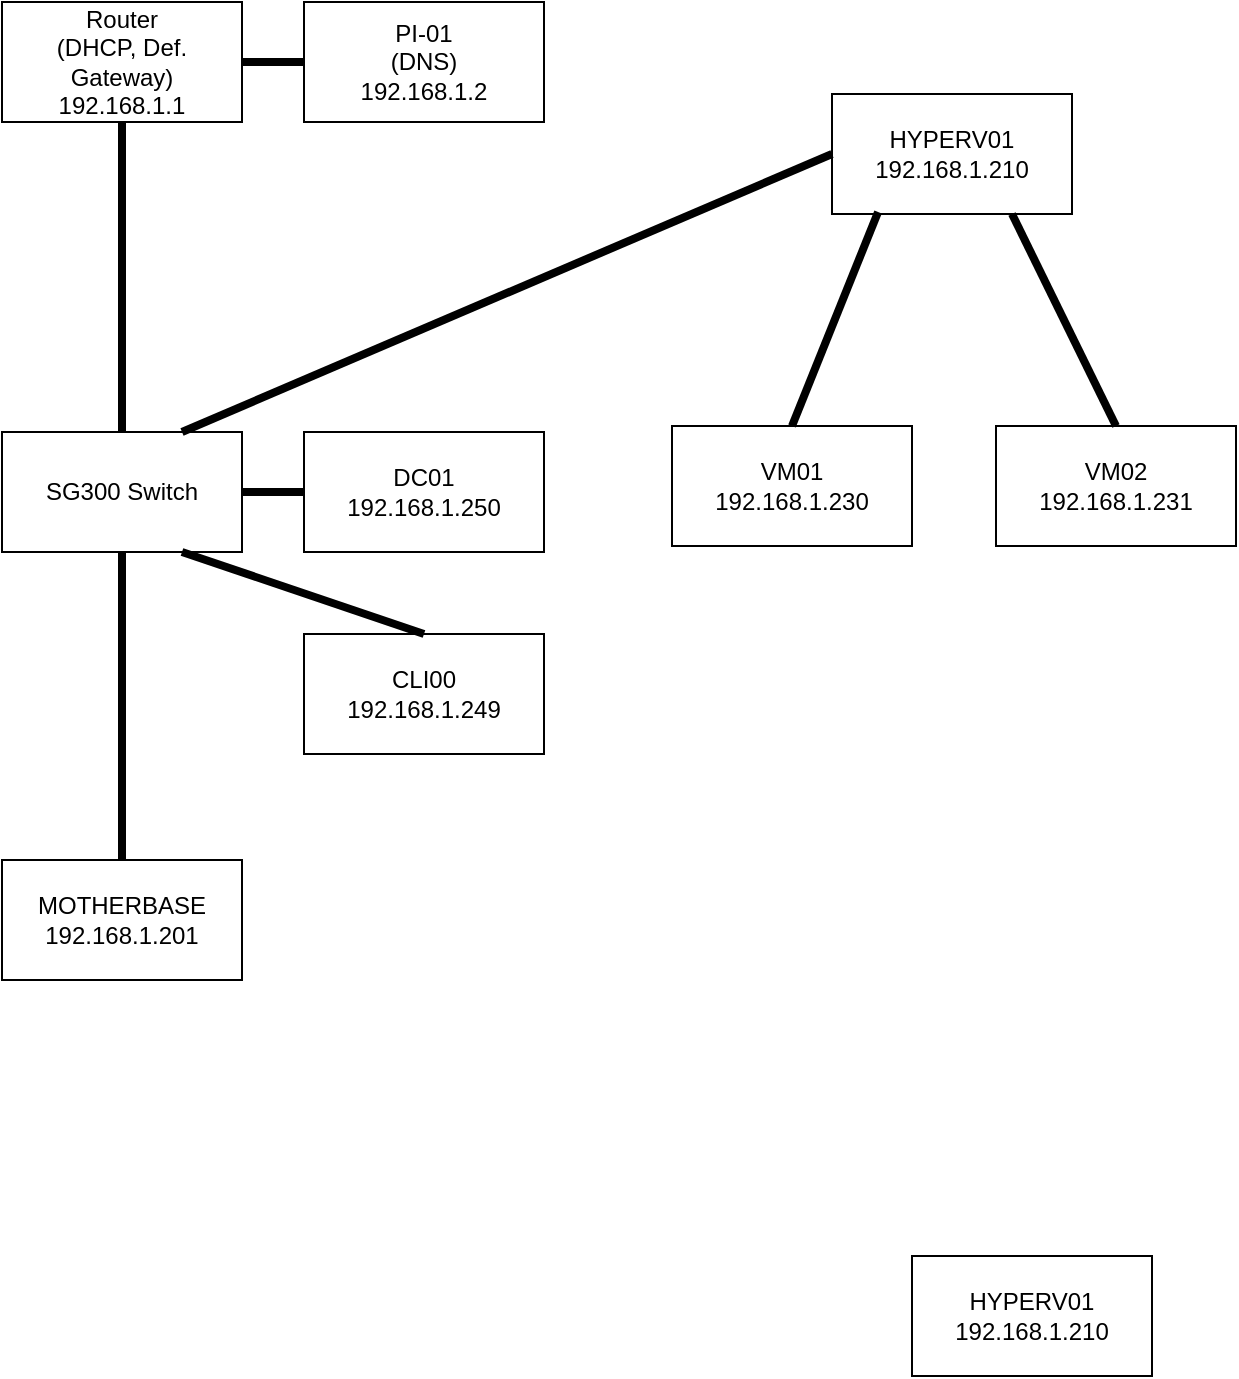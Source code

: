 <mxfile version="16.5.6" type="github">
  <diagram id="ZlZxUqYzVOOaiIdk32MT" name="Page-1">
    <mxGraphModel dx="2062" dy="1114" grid="0" gridSize="10" guides="1" tooltips="1" connect="1" arrows="1" fold="1" page="1" pageScale="1" pageWidth="1100" pageHeight="850" background="#FFFFFF" math="0" shadow="0">
      <root>
        <mxCell id="0" />
        <mxCell id="1" parent="0" />
        <mxCell id="ANL-hCPsoKpmKgOoN3uh-2" value="" style="group" vertex="1" connectable="0" parent="1">
          <mxGeometry x="428" y="120" width="358" height="330" as="geometry" />
        </mxCell>
        <mxCell id="BoPHo_X-6VkHfOXLUw6e-5" value="" style="group" parent="ANL-hCPsoKpmKgOoN3uh-2" vertex="1" connectable="0">
          <mxGeometry x="42" width="316" height="330" as="geometry" />
        </mxCell>
        <mxCell id="ANL-hCPsoKpmKgOoN3uh-9" value="" style="group" vertex="1" connectable="0" parent="BoPHo_X-6VkHfOXLUw6e-5">
          <mxGeometry x="-58" y="135" width="269" height="63" as="geometry" />
        </mxCell>
        <mxCell id="BoPHo_X-6VkHfOXLUw6e-2" value="SG300 Switch" style="rounded=0;whiteSpace=wrap;html=1;fontFamily=Helvetica;" parent="ANL-hCPsoKpmKgOoN3uh-9" vertex="1">
          <mxGeometry width="120" height="60" as="geometry" />
        </mxCell>
        <mxCell id="BoPHo_X-6VkHfOXLUw6e-8" value="DC01&lt;br&gt;192.168.1.250" style="rounded=0;whiteSpace=wrap;html=1;fontFamily=Helvetica;" parent="BoPHo_X-6VkHfOXLUw6e-5" vertex="1">
          <mxGeometry x="93" y="135" width="120" height="60" as="geometry" />
        </mxCell>
        <mxCell id="BoPHo_X-6VkHfOXLUw6e-10" value="" style="endArrow=none;html=1;rounded=0;fontFamily=Helvetica;strokeWidth=4;exitX=1;exitY=0.5;exitDx=0;exitDy=0;entryX=0;entryY=0.5;entryDx=0;entryDy=0;" parent="BoPHo_X-6VkHfOXLUw6e-5" source="BoPHo_X-6VkHfOXLUw6e-2" target="BoPHo_X-6VkHfOXLUw6e-8" edge="1">
          <mxGeometry width="50" height="50" relative="1" as="geometry">
            <mxPoint x="70" y="250" as="sourcePoint" />
            <mxPoint x="70" y="280" as="targetPoint" />
          </mxGeometry>
        </mxCell>
        <mxCell id="ANL-hCPsoKpmKgOoN3uh-6" value="CLI00&lt;br&gt;192.168.1.249" style="rounded=0;whiteSpace=wrap;html=1;fontFamily=Helvetica;" vertex="1" parent="BoPHo_X-6VkHfOXLUw6e-5">
          <mxGeometry x="93" y="236" width="120" height="60" as="geometry" />
        </mxCell>
        <mxCell id="ANL-hCPsoKpmKgOoN3uh-12" value="" style="endArrow=none;html=1;rounded=0;fontFamily=Helvetica;strokeWidth=4;exitX=0.5;exitY=0;exitDx=0;exitDy=0;entryX=0.75;entryY=1;entryDx=0;entryDy=0;" edge="1" parent="BoPHo_X-6VkHfOXLUw6e-5" source="ANL-hCPsoKpmKgOoN3uh-6" target="BoPHo_X-6VkHfOXLUw6e-2">
          <mxGeometry width="50" height="50" relative="1" as="geometry">
            <mxPoint x="367" y="6" as="sourcePoint" />
            <mxPoint x="42" y="145" as="targetPoint" />
          </mxGeometry>
        </mxCell>
        <mxCell id="AtH_D0fYJWxPFJwmxlsa-2" value="Router&lt;br&gt;(DHCP, Def. Gateway)&lt;br&gt;192.168.1.1" style="rounded=0;whiteSpace=wrap;html=1;fontFamily=Helvetica;" parent="1" vertex="1">
          <mxGeometry x="412" y="40" width="120" height="60" as="geometry" />
        </mxCell>
        <mxCell id="AtH_D0fYJWxPFJwmxlsa-5" value="" style="endArrow=none;html=1;rounded=0;fontFamily=Helvetica;entryX=1;entryY=0.5;entryDx=0;entryDy=0;strokeWidth=4;exitX=0;exitY=0.5;exitDx=0;exitDy=0;" parent="1" source="AtH_D0fYJWxPFJwmxlsa-3" target="AtH_D0fYJWxPFJwmxlsa-2" edge="1">
          <mxGeometry width="50" height="50" relative="1" as="geometry">
            <mxPoint x="630" y="280" as="sourcePoint" />
            <mxPoint x="540" y="190" as="targetPoint" />
          </mxGeometry>
        </mxCell>
        <mxCell id="BoPHo_X-6VkHfOXLUw6e-1" value="" style="endArrow=none;html=1;rounded=0;fontFamily=Helvetica;strokeWidth=4;exitX=0.5;exitY=1;exitDx=0;exitDy=0;entryX=0.5;entryY=0;entryDx=0;entryDy=0;" parent="1" source="AtH_D0fYJWxPFJwmxlsa-2" target="BoPHo_X-6VkHfOXLUw6e-2" edge="1">
          <mxGeometry width="50" height="50" relative="1" as="geometry">
            <mxPoint x="650" y="250" as="sourcePoint" />
            <mxPoint x="663" y="367" as="targetPoint" />
          </mxGeometry>
        </mxCell>
        <mxCell id="AtH_D0fYJWxPFJwmxlsa-3" value="PI-01&lt;br&gt;(DNS)&lt;br&gt;192.168.1.2" style="rounded=0;whiteSpace=wrap;html=1;fontFamily=Helvetica;" parent="1" vertex="1">
          <mxGeometry x="563" y="40" width="120" height="60" as="geometry" />
        </mxCell>
        <mxCell id="BoPHo_X-6VkHfOXLUw6e-4" value="MOTHERBASE&lt;br&gt;192.168.1.201" style="rounded=0;whiteSpace=wrap;html=1;fontFamily=Helvetica;" parent="1" vertex="1">
          <mxGeometry x="412" y="469" width="120" height="60" as="geometry" />
        </mxCell>
        <mxCell id="BoPHo_X-6VkHfOXLUw6e-3" value="" style="endArrow=none;html=1;rounded=0;fontFamily=Helvetica;strokeWidth=4;exitX=0.5;exitY=1;exitDx=0;exitDy=0;entryX=0.5;entryY=0;entryDx=0;entryDy=0;" parent="1" source="BoPHo_X-6VkHfOXLUw6e-2" target="BoPHo_X-6VkHfOXLUw6e-4" edge="1">
          <mxGeometry width="50" height="50" relative="1" as="geometry">
            <mxPoint x="540" y="280" as="sourcePoint" />
            <mxPoint x="613" y="372" as="targetPoint" />
          </mxGeometry>
        </mxCell>
        <mxCell id="ANL-hCPsoKpmKgOoN3uh-5" value="VM01&lt;br&gt;192.168.1.230" style="rounded=0;whiteSpace=wrap;html=1;fontFamily=Helvetica;" vertex="1" parent="1">
          <mxGeometry x="747" y="252" width="120" height="60" as="geometry" />
        </mxCell>
        <mxCell id="ANL-hCPsoKpmKgOoN3uh-7" value="HYPERV01&lt;br&gt;192.168.1.210" style="rounded=0;whiteSpace=wrap;html=1;fontFamily=Helvetica;" vertex="1" parent="1">
          <mxGeometry x="867" y="667" width="120" height="60" as="geometry" />
        </mxCell>
        <mxCell id="ANL-hCPsoKpmKgOoN3uh-8" value="VM02&lt;br&gt;192.168.1.231" style="rounded=0;whiteSpace=wrap;html=1;fontFamily=Helvetica;" vertex="1" parent="1">
          <mxGeometry x="909" y="252" width="120" height="60" as="geometry" />
        </mxCell>
        <mxCell id="BoPHo_X-6VkHfOXLUw6e-7" value="HYPERV01&lt;br&gt;192.168.1.210" style="rounded=0;whiteSpace=wrap;html=1;fontFamily=Helvetica;" parent="1" vertex="1">
          <mxGeometry x="827" y="86" width="120" height="60" as="geometry" />
        </mxCell>
        <mxCell id="ANL-hCPsoKpmKgOoN3uh-4" value="" style="endArrow=none;html=1;rounded=0;fontFamily=Helvetica;strokeWidth=4;exitX=0;exitY=0.5;exitDx=0;exitDy=0;entryX=0.75;entryY=0;entryDx=0;entryDy=0;" edge="1" parent="1" source="BoPHo_X-6VkHfOXLUw6e-7" target="BoPHo_X-6VkHfOXLUw6e-2">
          <mxGeometry width="50" height="50" relative="1" as="geometry">
            <mxPoint x="542" y="295" as="sourcePoint" />
            <mxPoint x="680" y="207" as="targetPoint" />
          </mxGeometry>
        </mxCell>
        <mxCell id="ANL-hCPsoKpmKgOoN3uh-10" value="" style="endArrow=none;html=1;rounded=0;fontFamily=Helvetica;strokeWidth=4;exitX=0.192;exitY=0.983;exitDx=0;exitDy=0;entryX=0.5;entryY=0;entryDx=0;entryDy=0;exitPerimeter=0;" edge="1" parent="1" source="BoPHo_X-6VkHfOXLUw6e-7" target="ANL-hCPsoKpmKgOoN3uh-5">
          <mxGeometry width="50" height="50" relative="1" as="geometry">
            <mxPoint x="837" y="126" as="sourcePoint" />
            <mxPoint x="693" y="295" as="targetPoint" />
          </mxGeometry>
        </mxCell>
        <mxCell id="ANL-hCPsoKpmKgOoN3uh-11" value="" style="endArrow=none;html=1;rounded=0;fontFamily=Helvetica;strokeWidth=4;exitX=0.75;exitY=1;exitDx=0;exitDy=0;entryX=0.5;entryY=0;entryDx=0;entryDy=0;" edge="1" parent="1" source="BoPHo_X-6VkHfOXLUw6e-7" target="ANL-hCPsoKpmKgOoN3uh-8">
          <mxGeometry width="50" height="50" relative="1" as="geometry">
            <mxPoint x="847" y="136" as="sourcePoint" />
            <mxPoint x="703" y="305" as="targetPoint" />
          </mxGeometry>
        </mxCell>
      </root>
    </mxGraphModel>
  </diagram>
</mxfile>
